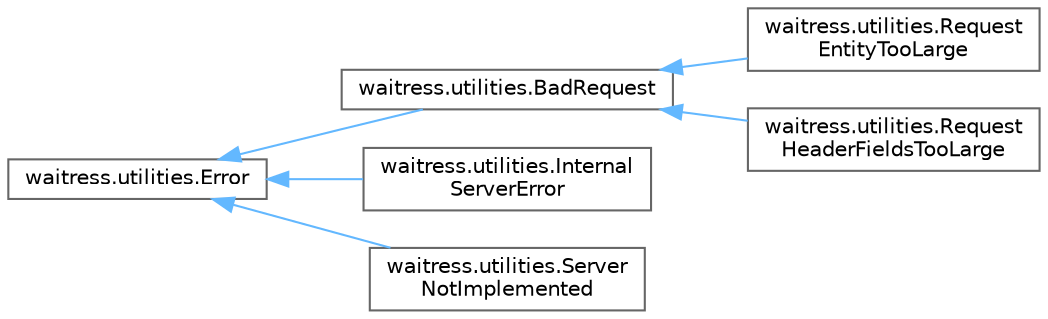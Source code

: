 digraph "Graphical Class Hierarchy"
{
 // LATEX_PDF_SIZE
  bgcolor="transparent";
  edge [fontname=Helvetica,fontsize=10,labelfontname=Helvetica,labelfontsize=10];
  node [fontname=Helvetica,fontsize=10,shape=box,height=0.2,width=0.4];
  rankdir="LR";
  Node0 [id="Node000000",label="waitress.utilities.Error",height=0.2,width=0.4,color="grey40", fillcolor="white", style="filled",URL="$classwaitress_1_1utilities_1_1_error.html",tooltip=" "];
  Node0 -> Node1 [id="edge4376_Node000000_Node000001",dir="back",color="steelblue1",style="solid",tooltip=" "];
  Node1 [id="Node000001",label="waitress.utilities.BadRequest",height=0.2,width=0.4,color="grey40", fillcolor="white", style="filled",URL="$classwaitress_1_1utilities_1_1_bad_request.html",tooltip=" "];
  Node1 -> Node2 [id="edge4377_Node000001_Node000002",dir="back",color="steelblue1",style="solid",tooltip=" "];
  Node2 [id="Node000002",label="waitress.utilities.Request\lEntityTooLarge",height=0.2,width=0.4,color="grey40", fillcolor="white", style="filled",URL="$classwaitress_1_1utilities_1_1_request_entity_too_large.html",tooltip=" "];
  Node1 -> Node3 [id="edge4378_Node000001_Node000003",dir="back",color="steelblue1",style="solid",tooltip=" "];
  Node3 [id="Node000003",label="waitress.utilities.Request\lHeaderFieldsTooLarge",height=0.2,width=0.4,color="grey40", fillcolor="white", style="filled",URL="$classwaitress_1_1utilities_1_1_request_header_fields_too_large.html",tooltip=" "];
  Node0 -> Node4 [id="edge4379_Node000000_Node000004",dir="back",color="steelblue1",style="solid",tooltip=" "];
  Node4 [id="Node000004",label="waitress.utilities.Internal\lServerError",height=0.2,width=0.4,color="grey40", fillcolor="white", style="filled",URL="$classwaitress_1_1utilities_1_1_internal_server_error.html",tooltip=" "];
  Node0 -> Node5 [id="edge4380_Node000000_Node000005",dir="back",color="steelblue1",style="solid",tooltip=" "];
  Node5 [id="Node000005",label="waitress.utilities.Server\lNotImplemented",height=0.2,width=0.4,color="grey40", fillcolor="white", style="filled",URL="$classwaitress_1_1utilities_1_1_server_not_implemented.html",tooltip=" "];
}
